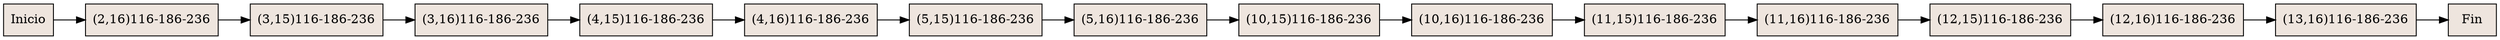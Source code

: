 digraph LinearColumn {rankdir = "LR";
0[shape=record, style=filled, fillcolor=seashell2,label=" Inicio"];
1[shape=record, style=filled, fillcolor=seashell2,label=" (2,16)116-186-236"];
0->1;
1[shape=record, style=filled, fillcolor=seashell2,label=" (2,16)116-186-236"];
1->2;
2[shape=record, style=filled, fillcolor=seashell2,label=" (3,15)116-186-236"];
2->3;
3[shape=record, style=filled, fillcolor=seashell2,label=" (3,16)116-186-236"];
3->4;
4[shape=record, style=filled, fillcolor=seashell2,label=" (4,15)116-186-236"];
4->5;
5[shape=record, style=filled, fillcolor=seashell2,label=" (4,16)116-186-236"];
5->6;
6[shape=record, style=filled, fillcolor=seashell2,label=" (5,15)116-186-236"];
6->7;
7[shape=record, style=filled, fillcolor=seashell2,label=" (5,16)116-186-236"];
7->8;
8[shape=record, style=filled, fillcolor=seashell2,label=" (10,15)116-186-236"];
8->9;
9[shape=record, style=filled, fillcolor=seashell2,label=" (10,16)116-186-236"];
9->10;
10[shape=record, style=filled, fillcolor=seashell2,label=" (11,15)116-186-236"];
10->11;
11[shape=record, style=filled, fillcolor=seashell2,label=" (11,16)116-186-236"];
11->12;
12[shape=record, style=filled, fillcolor=seashell2,label=" (12,15)116-186-236"];
12->13;
13[shape=record, style=filled, fillcolor=seashell2,label=" (12,16)116-186-236"];
13->14;
14[shape=record, style=filled, fillcolor=seashell2,label=" (13,16)116-186-236"];
14->15;
15[shape=record, style=filled, fillcolor=seashell2,label=" Fin"];
}
